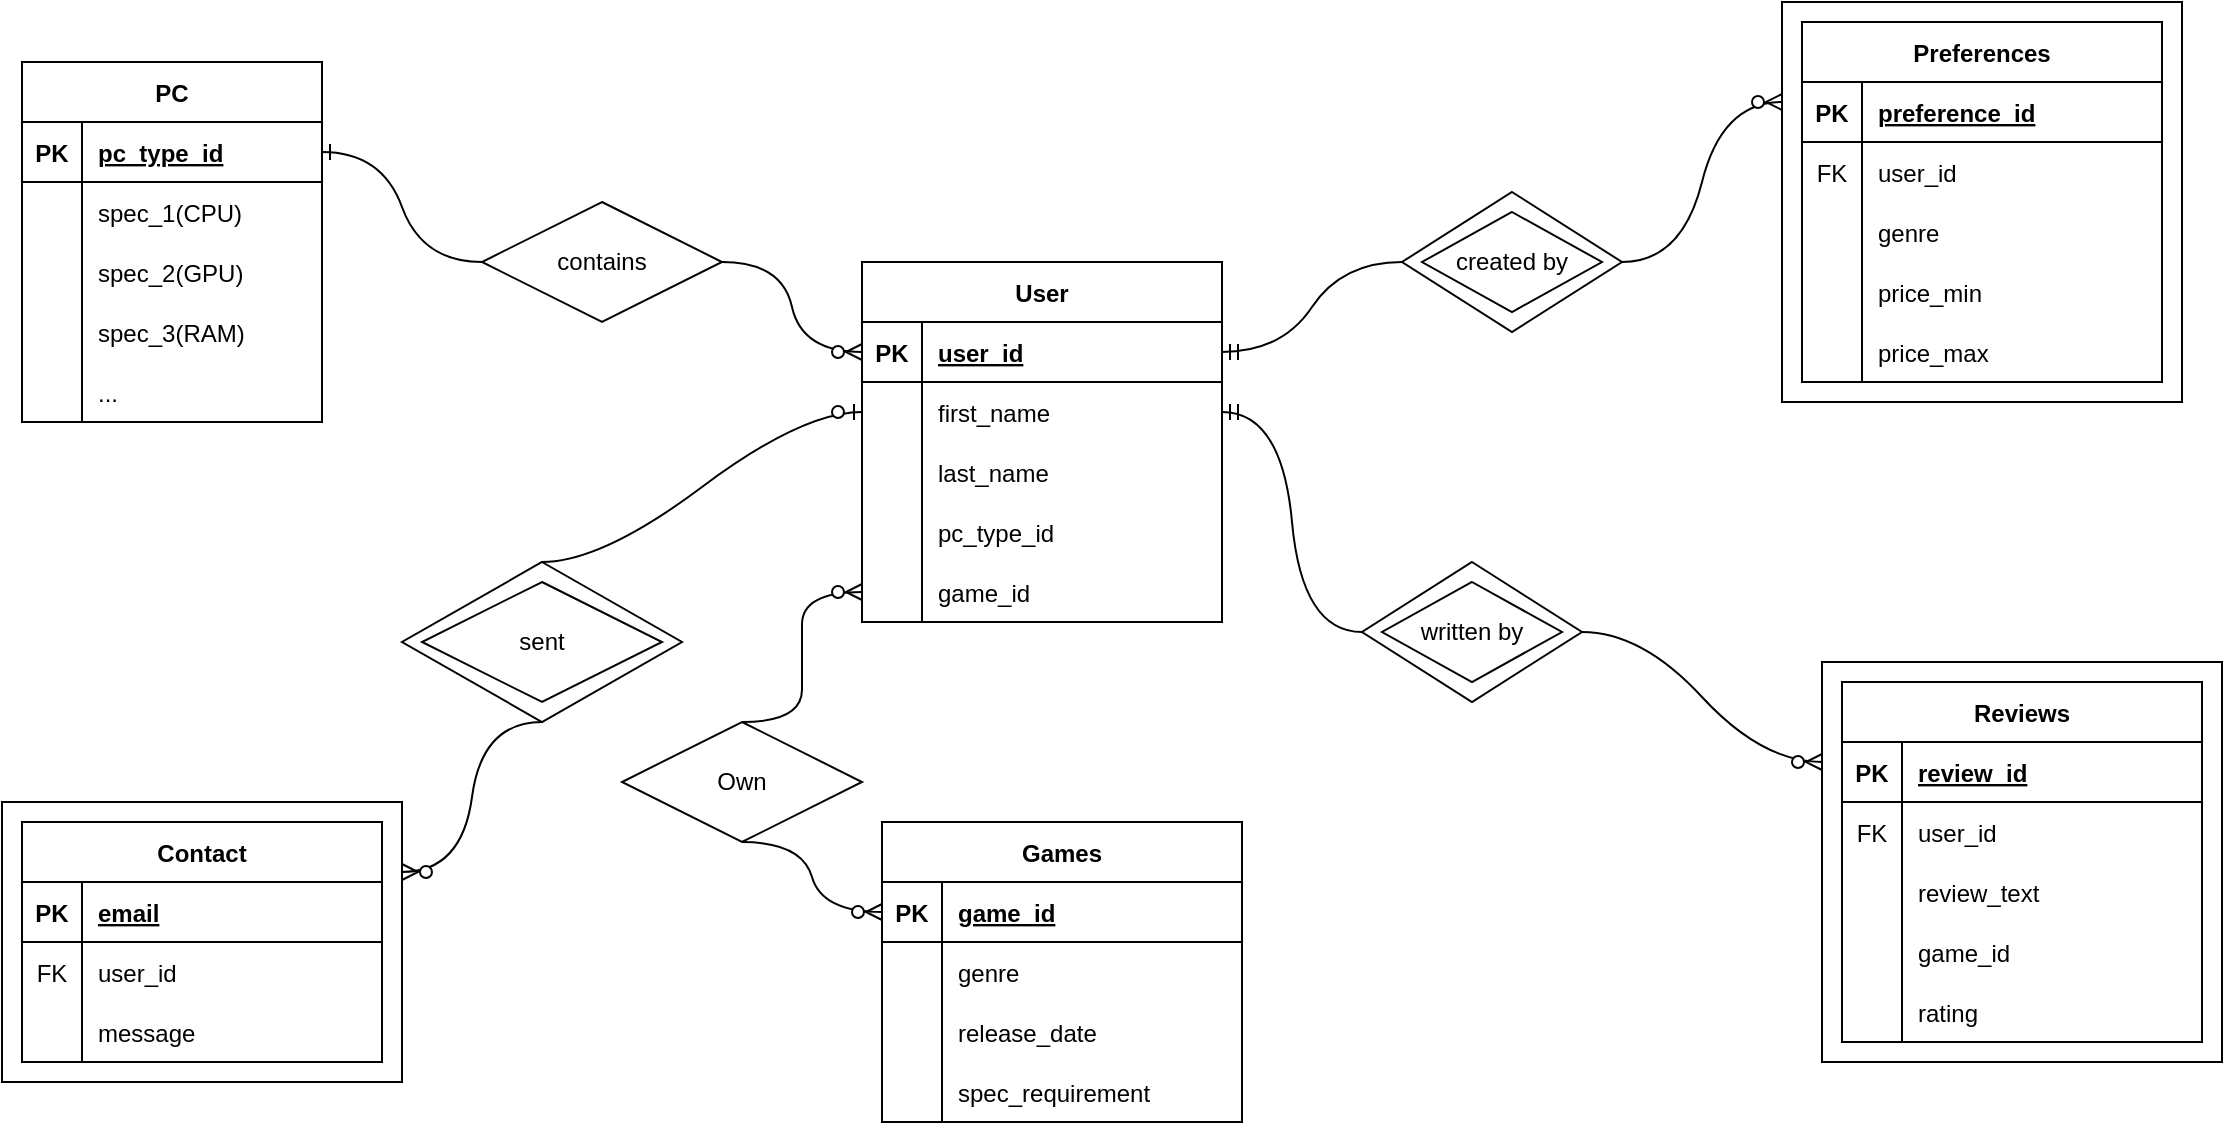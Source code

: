 <mxfile version="20.8.21" type="github">
  <diagram name="Page-1" id="g9_BC2PfqazqCAa2V8zf">
    <mxGraphModel dx="2524" dy="1943" grid="1" gridSize="10" guides="1" tooltips="1" connect="1" arrows="1" fold="1" page="1" pageScale="1" pageWidth="850" pageHeight="1100" math="0" shadow="0">
      <root>
        <mxCell id="0" />
        <mxCell id="1" parent="0" />
        <mxCell id="HQ_TJXmOy6V1CvwJhlic-10" value="" style="rounded=0;whiteSpace=wrap;html=1;fillColor=none;" vertex="1" parent="1">
          <mxGeometry x="-220" y="230" width="200" height="140" as="geometry" />
        </mxCell>
        <mxCell id="RIhuQusYxNmIp5yc1HoH-101" value="" style="rounded=0;whiteSpace=wrap;html=1;fillColor=none;" parent="1" vertex="1">
          <mxGeometry x="690" y="160" width="200" height="200" as="geometry" />
        </mxCell>
        <mxCell id="RIhuQusYxNmIp5yc1HoH-92" value="" style="rounded=0;whiteSpace=wrap;html=1;fillColor=none;" parent="1" vertex="1">
          <mxGeometry x="670" y="-170" width="200" height="200" as="geometry" />
        </mxCell>
        <mxCell id="RIhuQusYxNmIp5yc1HoH-1" value="PC" style="shape=table;startSize=30;container=1;collapsible=1;childLayout=tableLayout;fixedRows=1;rowLines=0;fontStyle=1;align=center;resizeLast=1;" parent="1" vertex="1">
          <mxGeometry x="-210" y="-140" width="150" height="180" as="geometry" />
        </mxCell>
        <mxCell id="RIhuQusYxNmIp5yc1HoH-2" value="" style="shape=tableRow;horizontal=0;startSize=0;swimlaneHead=0;swimlaneBody=0;fillColor=none;collapsible=0;dropTarget=0;points=[[0,0.5],[1,0.5]];portConstraint=eastwest;top=0;left=0;right=0;bottom=1;" parent="RIhuQusYxNmIp5yc1HoH-1" vertex="1">
          <mxGeometry y="30" width="150" height="30" as="geometry" />
        </mxCell>
        <mxCell id="RIhuQusYxNmIp5yc1HoH-3" value="PK" style="shape=partialRectangle;connectable=0;fillColor=none;top=0;left=0;bottom=0;right=0;fontStyle=1;overflow=hidden;" parent="RIhuQusYxNmIp5yc1HoH-2" vertex="1">
          <mxGeometry width="30" height="30" as="geometry">
            <mxRectangle width="30" height="30" as="alternateBounds" />
          </mxGeometry>
        </mxCell>
        <mxCell id="RIhuQusYxNmIp5yc1HoH-4" value="pc_type_id" style="shape=partialRectangle;connectable=0;fillColor=none;top=0;left=0;bottom=0;right=0;align=left;spacingLeft=6;fontStyle=5;overflow=hidden;" parent="RIhuQusYxNmIp5yc1HoH-2" vertex="1">
          <mxGeometry x="30" width="120" height="30" as="geometry">
            <mxRectangle width="120" height="30" as="alternateBounds" />
          </mxGeometry>
        </mxCell>
        <mxCell id="RIhuQusYxNmIp5yc1HoH-5" value="" style="shape=tableRow;horizontal=0;startSize=0;swimlaneHead=0;swimlaneBody=0;fillColor=none;collapsible=0;dropTarget=0;points=[[0,0.5],[1,0.5]];portConstraint=eastwest;top=0;left=0;right=0;bottom=0;" parent="RIhuQusYxNmIp5yc1HoH-1" vertex="1">
          <mxGeometry y="60" width="150" height="30" as="geometry" />
        </mxCell>
        <mxCell id="RIhuQusYxNmIp5yc1HoH-6" value="" style="shape=partialRectangle;connectable=0;fillColor=none;top=0;left=0;bottom=0;right=0;editable=1;overflow=hidden;" parent="RIhuQusYxNmIp5yc1HoH-5" vertex="1">
          <mxGeometry width="30" height="30" as="geometry">
            <mxRectangle width="30" height="30" as="alternateBounds" />
          </mxGeometry>
        </mxCell>
        <mxCell id="RIhuQusYxNmIp5yc1HoH-7" value="spec_1(CPU)" style="shape=partialRectangle;connectable=0;fillColor=none;top=0;left=0;bottom=0;right=0;align=left;spacingLeft=6;overflow=hidden;" parent="RIhuQusYxNmIp5yc1HoH-5" vertex="1">
          <mxGeometry x="30" width="120" height="30" as="geometry">
            <mxRectangle width="120" height="30" as="alternateBounds" />
          </mxGeometry>
        </mxCell>
        <mxCell id="RIhuQusYxNmIp5yc1HoH-14" value="" style="shape=tableRow;horizontal=0;startSize=0;swimlaneHead=0;swimlaneBody=0;fillColor=none;collapsible=0;dropTarget=0;points=[[0,0.5],[1,0.5]];portConstraint=eastwest;top=0;left=0;right=0;bottom=0;" parent="RIhuQusYxNmIp5yc1HoH-1" vertex="1">
          <mxGeometry y="90" width="150" height="30" as="geometry" />
        </mxCell>
        <mxCell id="RIhuQusYxNmIp5yc1HoH-15" value="" style="shape=partialRectangle;connectable=0;fillColor=none;top=0;left=0;bottom=0;right=0;editable=1;overflow=hidden;" parent="RIhuQusYxNmIp5yc1HoH-14" vertex="1">
          <mxGeometry width="30" height="30" as="geometry">
            <mxRectangle width="30" height="30" as="alternateBounds" />
          </mxGeometry>
        </mxCell>
        <mxCell id="RIhuQusYxNmIp5yc1HoH-16" value="spec_2(GPU)" style="shape=partialRectangle;connectable=0;fillColor=none;top=0;left=0;bottom=0;right=0;align=left;spacingLeft=6;overflow=hidden;" parent="RIhuQusYxNmIp5yc1HoH-14" vertex="1">
          <mxGeometry x="30" width="120" height="30" as="geometry">
            <mxRectangle width="120" height="30" as="alternateBounds" />
          </mxGeometry>
        </mxCell>
        <mxCell id="RIhuQusYxNmIp5yc1HoH-8" value="" style="shape=tableRow;horizontal=0;startSize=0;swimlaneHead=0;swimlaneBody=0;fillColor=none;collapsible=0;dropTarget=0;points=[[0,0.5],[1,0.5]];portConstraint=eastwest;top=0;left=0;right=0;bottom=0;" parent="RIhuQusYxNmIp5yc1HoH-1" vertex="1">
          <mxGeometry y="120" width="150" height="30" as="geometry" />
        </mxCell>
        <mxCell id="RIhuQusYxNmIp5yc1HoH-9" value="" style="shape=partialRectangle;connectable=0;fillColor=none;top=0;left=0;bottom=0;right=0;editable=1;overflow=hidden;" parent="RIhuQusYxNmIp5yc1HoH-8" vertex="1">
          <mxGeometry width="30" height="30" as="geometry">
            <mxRectangle width="30" height="30" as="alternateBounds" />
          </mxGeometry>
        </mxCell>
        <mxCell id="RIhuQusYxNmIp5yc1HoH-10" value="spec_3(RAM)" style="shape=partialRectangle;connectable=0;fillColor=none;top=0;left=0;bottom=0;right=0;align=left;spacingLeft=6;overflow=hidden;" parent="RIhuQusYxNmIp5yc1HoH-8" vertex="1">
          <mxGeometry x="30" width="120" height="30" as="geometry">
            <mxRectangle width="120" height="30" as="alternateBounds" />
          </mxGeometry>
        </mxCell>
        <mxCell id="RIhuQusYxNmIp5yc1HoH-11" value="" style="shape=tableRow;horizontal=0;startSize=0;swimlaneHead=0;swimlaneBody=0;fillColor=none;collapsible=0;dropTarget=0;points=[[0,0.5],[1,0.5]];portConstraint=eastwest;top=0;left=0;right=0;bottom=0;" parent="RIhuQusYxNmIp5yc1HoH-1" vertex="1">
          <mxGeometry y="150" width="150" height="30" as="geometry" />
        </mxCell>
        <mxCell id="RIhuQusYxNmIp5yc1HoH-12" value="" style="shape=partialRectangle;connectable=0;fillColor=none;top=0;left=0;bottom=0;right=0;editable=1;overflow=hidden;" parent="RIhuQusYxNmIp5yc1HoH-11" vertex="1">
          <mxGeometry width="30" height="30" as="geometry">
            <mxRectangle width="30" height="30" as="alternateBounds" />
          </mxGeometry>
        </mxCell>
        <mxCell id="RIhuQusYxNmIp5yc1HoH-13" value="..." style="shape=partialRectangle;connectable=0;fillColor=none;top=0;left=0;bottom=0;right=0;align=left;spacingLeft=6;overflow=hidden;" parent="RIhuQusYxNmIp5yc1HoH-11" vertex="1">
          <mxGeometry x="30" width="120" height="30" as="geometry">
            <mxRectangle width="120" height="30" as="alternateBounds" />
          </mxGeometry>
        </mxCell>
        <mxCell id="RIhuQusYxNmIp5yc1HoH-17" value="User" style="shape=table;startSize=30;container=1;collapsible=1;childLayout=tableLayout;fixedRows=1;rowLines=0;fontStyle=1;align=center;resizeLast=1;" parent="1" vertex="1">
          <mxGeometry x="210" y="-40" width="180" height="180" as="geometry" />
        </mxCell>
        <mxCell id="RIhuQusYxNmIp5yc1HoH-18" value="" style="shape=tableRow;horizontal=0;startSize=0;swimlaneHead=0;swimlaneBody=0;fillColor=none;collapsible=0;dropTarget=0;points=[[0,0.5],[1,0.5]];portConstraint=eastwest;top=0;left=0;right=0;bottom=1;" parent="RIhuQusYxNmIp5yc1HoH-17" vertex="1">
          <mxGeometry y="30" width="180" height="30" as="geometry" />
        </mxCell>
        <mxCell id="RIhuQusYxNmIp5yc1HoH-19" value="PK" style="shape=partialRectangle;connectable=0;fillColor=none;top=0;left=0;bottom=0;right=0;fontStyle=1;overflow=hidden;" parent="RIhuQusYxNmIp5yc1HoH-18" vertex="1">
          <mxGeometry width="30" height="30" as="geometry">
            <mxRectangle width="30" height="30" as="alternateBounds" />
          </mxGeometry>
        </mxCell>
        <mxCell id="RIhuQusYxNmIp5yc1HoH-20" value="user_id" style="shape=partialRectangle;connectable=0;fillColor=none;top=0;left=0;bottom=0;right=0;align=left;spacingLeft=6;fontStyle=5;overflow=hidden;" parent="RIhuQusYxNmIp5yc1HoH-18" vertex="1">
          <mxGeometry x="30" width="150" height="30" as="geometry">
            <mxRectangle width="150" height="30" as="alternateBounds" />
          </mxGeometry>
        </mxCell>
        <mxCell id="RIhuQusYxNmIp5yc1HoH-21" value="" style="shape=tableRow;horizontal=0;startSize=0;swimlaneHead=0;swimlaneBody=0;fillColor=none;collapsible=0;dropTarget=0;points=[[0,0.5],[1,0.5]];portConstraint=eastwest;top=0;left=0;right=0;bottom=0;" parent="RIhuQusYxNmIp5yc1HoH-17" vertex="1">
          <mxGeometry y="60" width="180" height="30" as="geometry" />
        </mxCell>
        <mxCell id="RIhuQusYxNmIp5yc1HoH-22" value="" style="shape=partialRectangle;connectable=0;fillColor=none;top=0;left=0;bottom=0;right=0;editable=1;overflow=hidden;" parent="RIhuQusYxNmIp5yc1HoH-21" vertex="1">
          <mxGeometry width="30" height="30" as="geometry">
            <mxRectangle width="30" height="30" as="alternateBounds" />
          </mxGeometry>
        </mxCell>
        <mxCell id="RIhuQusYxNmIp5yc1HoH-23" value="first_name" style="shape=partialRectangle;connectable=0;fillColor=none;top=0;left=0;bottom=0;right=0;align=left;spacingLeft=6;overflow=hidden;" parent="RIhuQusYxNmIp5yc1HoH-21" vertex="1">
          <mxGeometry x="30" width="150" height="30" as="geometry">
            <mxRectangle width="150" height="30" as="alternateBounds" />
          </mxGeometry>
        </mxCell>
        <mxCell id="RIhuQusYxNmIp5yc1HoH-24" value="" style="shape=tableRow;horizontal=0;startSize=0;swimlaneHead=0;swimlaneBody=0;fillColor=none;collapsible=0;dropTarget=0;points=[[0,0.5],[1,0.5]];portConstraint=eastwest;top=0;left=0;right=0;bottom=0;" parent="RIhuQusYxNmIp5yc1HoH-17" vertex="1">
          <mxGeometry y="90" width="180" height="30" as="geometry" />
        </mxCell>
        <mxCell id="RIhuQusYxNmIp5yc1HoH-25" value="" style="shape=partialRectangle;connectable=0;fillColor=none;top=0;left=0;bottom=0;right=0;editable=1;overflow=hidden;" parent="RIhuQusYxNmIp5yc1HoH-24" vertex="1">
          <mxGeometry width="30" height="30" as="geometry">
            <mxRectangle width="30" height="30" as="alternateBounds" />
          </mxGeometry>
        </mxCell>
        <mxCell id="RIhuQusYxNmIp5yc1HoH-26" value="last_name" style="shape=partialRectangle;connectable=0;fillColor=none;top=0;left=0;bottom=0;right=0;align=left;spacingLeft=6;overflow=hidden;" parent="RIhuQusYxNmIp5yc1HoH-24" vertex="1">
          <mxGeometry x="30" width="150" height="30" as="geometry">
            <mxRectangle width="150" height="30" as="alternateBounds" />
          </mxGeometry>
        </mxCell>
        <mxCell id="RIhuQusYxNmIp5yc1HoH-27" value="" style="shape=tableRow;horizontal=0;startSize=0;swimlaneHead=0;swimlaneBody=0;fillColor=none;collapsible=0;dropTarget=0;points=[[0,0.5],[1,0.5]];portConstraint=eastwest;top=0;left=0;right=0;bottom=0;" parent="RIhuQusYxNmIp5yc1HoH-17" vertex="1">
          <mxGeometry y="120" width="180" height="30" as="geometry" />
        </mxCell>
        <mxCell id="RIhuQusYxNmIp5yc1HoH-28" value="" style="shape=partialRectangle;connectable=0;fillColor=none;top=0;left=0;bottom=0;right=0;editable=1;overflow=hidden;" parent="RIhuQusYxNmIp5yc1HoH-27" vertex="1">
          <mxGeometry width="30" height="30" as="geometry">
            <mxRectangle width="30" height="30" as="alternateBounds" />
          </mxGeometry>
        </mxCell>
        <mxCell id="RIhuQusYxNmIp5yc1HoH-29" value="pc_type_id" style="shape=partialRectangle;connectable=0;fillColor=none;top=0;left=0;bottom=0;right=0;align=left;spacingLeft=6;overflow=hidden;" parent="RIhuQusYxNmIp5yc1HoH-27" vertex="1">
          <mxGeometry x="30" width="150" height="30" as="geometry">
            <mxRectangle width="150" height="30" as="alternateBounds" />
          </mxGeometry>
        </mxCell>
        <mxCell id="RIhuQusYxNmIp5yc1HoH-33" value="" style="shape=tableRow;horizontal=0;startSize=0;swimlaneHead=0;swimlaneBody=0;fillColor=none;collapsible=0;dropTarget=0;points=[[0,0.5],[1,0.5]];portConstraint=eastwest;top=0;left=0;right=0;bottom=0;" parent="RIhuQusYxNmIp5yc1HoH-17" vertex="1">
          <mxGeometry y="150" width="180" height="30" as="geometry" />
        </mxCell>
        <mxCell id="RIhuQusYxNmIp5yc1HoH-34" value="" style="shape=partialRectangle;connectable=0;fillColor=none;top=0;left=0;bottom=0;right=0;editable=1;overflow=hidden;" parent="RIhuQusYxNmIp5yc1HoH-33" vertex="1">
          <mxGeometry width="30" height="30" as="geometry">
            <mxRectangle width="30" height="30" as="alternateBounds" />
          </mxGeometry>
        </mxCell>
        <mxCell id="RIhuQusYxNmIp5yc1HoH-35" value="game_id" style="shape=partialRectangle;connectable=0;fillColor=none;top=0;left=0;bottom=0;right=0;align=left;spacingLeft=6;overflow=hidden;" parent="RIhuQusYxNmIp5yc1HoH-33" vertex="1">
          <mxGeometry x="30" width="150" height="30" as="geometry">
            <mxRectangle width="150" height="30" as="alternateBounds" />
          </mxGeometry>
        </mxCell>
        <mxCell id="RIhuQusYxNmIp5yc1HoH-36" value="Games" style="shape=table;startSize=30;container=1;collapsible=1;childLayout=tableLayout;fixedRows=1;rowLines=0;fontStyle=1;align=center;resizeLast=1;" parent="1" vertex="1">
          <mxGeometry x="220" y="240" width="180" height="150" as="geometry" />
        </mxCell>
        <mxCell id="RIhuQusYxNmIp5yc1HoH-37" value="" style="shape=tableRow;horizontal=0;startSize=0;swimlaneHead=0;swimlaneBody=0;fillColor=none;collapsible=0;dropTarget=0;points=[[0,0.5],[1,0.5]];portConstraint=eastwest;top=0;left=0;right=0;bottom=1;" parent="RIhuQusYxNmIp5yc1HoH-36" vertex="1">
          <mxGeometry y="30" width="180" height="30" as="geometry" />
        </mxCell>
        <mxCell id="RIhuQusYxNmIp5yc1HoH-38" value="PK" style="shape=partialRectangle;connectable=0;fillColor=none;top=0;left=0;bottom=0;right=0;fontStyle=1;overflow=hidden;" parent="RIhuQusYxNmIp5yc1HoH-37" vertex="1">
          <mxGeometry width="30" height="30" as="geometry">
            <mxRectangle width="30" height="30" as="alternateBounds" />
          </mxGeometry>
        </mxCell>
        <mxCell id="RIhuQusYxNmIp5yc1HoH-39" value="game_id" style="shape=partialRectangle;connectable=0;fillColor=none;top=0;left=0;bottom=0;right=0;align=left;spacingLeft=6;fontStyle=5;overflow=hidden;" parent="RIhuQusYxNmIp5yc1HoH-37" vertex="1">
          <mxGeometry x="30" width="150" height="30" as="geometry">
            <mxRectangle width="150" height="30" as="alternateBounds" />
          </mxGeometry>
        </mxCell>
        <mxCell id="RIhuQusYxNmIp5yc1HoH-40" value="" style="shape=tableRow;horizontal=0;startSize=0;swimlaneHead=0;swimlaneBody=0;fillColor=none;collapsible=0;dropTarget=0;points=[[0,0.5],[1,0.5]];portConstraint=eastwest;top=0;left=0;right=0;bottom=0;" parent="RIhuQusYxNmIp5yc1HoH-36" vertex="1">
          <mxGeometry y="60" width="180" height="30" as="geometry" />
        </mxCell>
        <mxCell id="RIhuQusYxNmIp5yc1HoH-41" value="" style="shape=partialRectangle;connectable=0;fillColor=none;top=0;left=0;bottom=0;right=0;editable=1;overflow=hidden;" parent="RIhuQusYxNmIp5yc1HoH-40" vertex="1">
          <mxGeometry width="30" height="30" as="geometry">
            <mxRectangle width="30" height="30" as="alternateBounds" />
          </mxGeometry>
        </mxCell>
        <mxCell id="RIhuQusYxNmIp5yc1HoH-42" value="genre" style="shape=partialRectangle;connectable=0;fillColor=none;top=0;left=0;bottom=0;right=0;align=left;spacingLeft=6;overflow=hidden;" parent="RIhuQusYxNmIp5yc1HoH-40" vertex="1">
          <mxGeometry x="30" width="150" height="30" as="geometry">
            <mxRectangle width="150" height="30" as="alternateBounds" />
          </mxGeometry>
        </mxCell>
        <mxCell id="RIhuQusYxNmIp5yc1HoH-43" value="" style="shape=tableRow;horizontal=0;startSize=0;swimlaneHead=0;swimlaneBody=0;fillColor=none;collapsible=0;dropTarget=0;points=[[0,0.5],[1,0.5]];portConstraint=eastwest;top=0;left=0;right=0;bottom=0;" parent="RIhuQusYxNmIp5yc1HoH-36" vertex="1">
          <mxGeometry y="90" width="180" height="30" as="geometry" />
        </mxCell>
        <mxCell id="RIhuQusYxNmIp5yc1HoH-44" value="" style="shape=partialRectangle;connectable=0;fillColor=none;top=0;left=0;bottom=0;right=0;editable=1;overflow=hidden;" parent="RIhuQusYxNmIp5yc1HoH-43" vertex="1">
          <mxGeometry width="30" height="30" as="geometry">
            <mxRectangle width="30" height="30" as="alternateBounds" />
          </mxGeometry>
        </mxCell>
        <mxCell id="RIhuQusYxNmIp5yc1HoH-45" value="release_date" style="shape=partialRectangle;connectable=0;fillColor=none;top=0;left=0;bottom=0;right=0;align=left;spacingLeft=6;overflow=hidden;" parent="RIhuQusYxNmIp5yc1HoH-43" vertex="1">
          <mxGeometry x="30" width="150" height="30" as="geometry">
            <mxRectangle width="150" height="30" as="alternateBounds" />
          </mxGeometry>
        </mxCell>
        <mxCell id="RIhuQusYxNmIp5yc1HoH-46" value="" style="shape=tableRow;horizontal=0;startSize=0;swimlaneHead=0;swimlaneBody=0;fillColor=none;collapsible=0;dropTarget=0;points=[[0,0.5],[1,0.5]];portConstraint=eastwest;top=0;left=0;right=0;bottom=0;" parent="RIhuQusYxNmIp5yc1HoH-36" vertex="1">
          <mxGeometry y="120" width="180" height="30" as="geometry" />
        </mxCell>
        <mxCell id="RIhuQusYxNmIp5yc1HoH-47" value="" style="shape=partialRectangle;connectable=0;fillColor=none;top=0;left=0;bottom=0;right=0;editable=1;overflow=hidden;" parent="RIhuQusYxNmIp5yc1HoH-46" vertex="1">
          <mxGeometry width="30" height="30" as="geometry">
            <mxRectangle width="30" height="30" as="alternateBounds" />
          </mxGeometry>
        </mxCell>
        <mxCell id="RIhuQusYxNmIp5yc1HoH-48" value="spec_requirement" style="shape=partialRectangle;connectable=0;fillColor=none;top=0;left=0;bottom=0;right=0;align=left;spacingLeft=6;overflow=hidden;" parent="RIhuQusYxNmIp5yc1HoH-46" vertex="1">
          <mxGeometry x="30" width="150" height="30" as="geometry">
            <mxRectangle width="150" height="30" as="alternateBounds" />
          </mxGeometry>
        </mxCell>
        <mxCell id="RIhuQusYxNmIp5yc1HoH-49" value="Contact" style="shape=table;startSize=30;container=1;collapsible=1;childLayout=tableLayout;fixedRows=1;rowLines=0;fontStyle=1;align=center;resizeLast=1;" parent="1" vertex="1">
          <mxGeometry x="-210" y="240" width="180" height="120" as="geometry" />
        </mxCell>
        <mxCell id="RIhuQusYxNmIp5yc1HoH-50" value="" style="shape=tableRow;horizontal=0;startSize=0;swimlaneHead=0;swimlaneBody=0;fillColor=none;collapsible=0;dropTarget=0;points=[[0,0.5],[1,0.5]];portConstraint=eastwest;top=0;left=0;right=0;bottom=1;" parent="RIhuQusYxNmIp5yc1HoH-49" vertex="1">
          <mxGeometry y="30" width="180" height="30" as="geometry" />
        </mxCell>
        <mxCell id="RIhuQusYxNmIp5yc1HoH-51" value="PK" style="shape=partialRectangle;connectable=0;fillColor=none;top=0;left=0;bottom=0;right=0;fontStyle=1;overflow=hidden;" parent="RIhuQusYxNmIp5yc1HoH-50" vertex="1">
          <mxGeometry width="30" height="30" as="geometry">
            <mxRectangle width="30" height="30" as="alternateBounds" />
          </mxGeometry>
        </mxCell>
        <mxCell id="RIhuQusYxNmIp5yc1HoH-52" value="email" style="shape=partialRectangle;connectable=0;fillColor=none;top=0;left=0;bottom=0;right=0;align=left;spacingLeft=6;fontStyle=5;overflow=hidden;" parent="RIhuQusYxNmIp5yc1HoH-50" vertex="1">
          <mxGeometry x="30" width="150" height="30" as="geometry">
            <mxRectangle width="150" height="30" as="alternateBounds" />
          </mxGeometry>
        </mxCell>
        <mxCell id="RIhuQusYxNmIp5yc1HoH-53" value="" style="shape=tableRow;horizontal=0;startSize=0;swimlaneHead=0;swimlaneBody=0;fillColor=none;collapsible=0;dropTarget=0;points=[[0,0.5],[1,0.5]];portConstraint=eastwest;top=0;left=0;right=0;bottom=0;" parent="RIhuQusYxNmIp5yc1HoH-49" vertex="1">
          <mxGeometry y="60" width="180" height="30" as="geometry" />
        </mxCell>
        <mxCell id="RIhuQusYxNmIp5yc1HoH-54" value="FK" style="shape=partialRectangle;connectable=0;fillColor=none;top=0;left=0;bottom=0;right=0;editable=1;overflow=hidden;" parent="RIhuQusYxNmIp5yc1HoH-53" vertex="1">
          <mxGeometry width="30" height="30" as="geometry">
            <mxRectangle width="30" height="30" as="alternateBounds" />
          </mxGeometry>
        </mxCell>
        <mxCell id="RIhuQusYxNmIp5yc1HoH-55" value="user_id" style="shape=partialRectangle;connectable=0;fillColor=none;top=0;left=0;bottom=0;right=0;align=left;spacingLeft=6;overflow=hidden;" parent="RIhuQusYxNmIp5yc1HoH-53" vertex="1">
          <mxGeometry x="30" width="150" height="30" as="geometry">
            <mxRectangle width="150" height="30" as="alternateBounds" />
          </mxGeometry>
        </mxCell>
        <mxCell id="HQ_TJXmOy6V1CvwJhlic-7" value="" style="shape=tableRow;horizontal=0;startSize=0;swimlaneHead=0;swimlaneBody=0;fillColor=none;collapsible=0;dropTarget=0;points=[[0,0.5],[1,0.5]];portConstraint=eastwest;top=0;left=0;right=0;bottom=0;" vertex="1" parent="RIhuQusYxNmIp5yc1HoH-49">
          <mxGeometry y="90" width="180" height="30" as="geometry" />
        </mxCell>
        <mxCell id="HQ_TJXmOy6V1CvwJhlic-8" value="" style="shape=partialRectangle;connectable=0;fillColor=none;top=0;left=0;bottom=0;right=0;editable=1;overflow=hidden;" vertex="1" parent="HQ_TJXmOy6V1CvwJhlic-7">
          <mxGeometry width="30" height="30" as="geometry">
            <mxRectangle width="30" height="30" as="alternateBounds" />
          </mxGeometry>
        </mxCell>
        <mxCell id="HQ_TJXmOy6V1CvwJhlic-9" value="message" style="shape=partialRectangle;connectable=0;fillColor=none;top=0;left=0;bottom=0;right=0;align=left;spacingLeft=6;overflow=hidden;" vertex="1" parent="HQ_TJXmOy6V1CvwJhlic-7">
          <mxGeometry x="30" width="150" height="30" as="geometry">
            <mxRectangle width="150" height="30" as="alternateBounds" />
          </mxGeometry>
        </mxCell>
        <mxCell id="RIhuQusYxNmIp5yc1HoH-62" value="Preferences" style="shape=table;startSize=30;container=1;collapsible=1;childLayout=tableLayout;fixedRows=1;rowLines=0;fontStyle=1;align=center;resizeLast=1;" parent="1" vertex="1">
          <mxGeometry x="680" y="-160" width="180" height="180" as="geometry" />
        </mxCell>
        <mxCell id="RIhuQusYxNmIp5yc1HoH-63" value="" style="shape=tableRow;horizontal=0;startSize=0;swimlaneHead=0;swimlaneBody=0;fillColor=none;collapsible=0;dropTarget=0;points=[[0,0.5],[1,0.5]];portConstraint=eastwest;top=0;left=0;right=0;bottom=1;" parent="RIhuQusYxNmIp5yc1HoH-62" vertex="1">
          <mxGeometry y="30" width="180" height="30" as="geometry" />
        </mxCell>
        <mxCell id="RIhuQusYxNmIp5yc1HoH-64" value="PK" style="shape=partialRectangle;connectable=0;fillColor=none;top=0;left=0;bottom=0;right=0;fontStyle=1;overflow=hidden;" parent="RIhuQusYxNmIp5yc1HoH-63" vertex="1">
          <mxGeometry width="30" height="30" as="geometry">
            <mxRectangle width="30" height="30" as="alternateBounds" />
          </mxGeometry>
        </mxCell>
        <mxCell id="RIhuQusYxNmIp5yc1HoH-65" value="preference_id" style="shape=partialRectangle;connectable=0;fillColor=none;top=0;left=0;bottom=0;right=0;align=left;spacingLeft=6;fontStyle=5;overflow=hidden;" parent="RIhuQusYxNmIp5yc1HoH-63" vertex="1">
          <mxGeometry x="30" width="150" height="30" as="geometry">
            <mxRectangle width="150" height="30" as="alternateBounds" />
          </mxGeometry>
        </mxCell>
        <mxCell id="RIhuQusYxNmIp5yc1HoH-66" value="" style="shape=tableRow;horizontal=0;startSize=0;swimlaneHead=0;swimlaneBody=0;fillColor=none;collapsible=0;dropTarget=0;points=[[0,0.5],[1,0.5]];portConstraint=eastwest;top=0;left=0;right=0;bottom=0;" parent="RIhuQusYxNmIp5yc1HoH-62" vertex="1">
          <mxGeometry y="60" width="180" height="30" as="geometry" />
        </mxCell>
        <mxCell id="RIhuQusYxNmIp5yc1HoH-67" value="FK" style="shape=partialRectangle;connectable=0;fillColor=none;top=0;left=0;bottom=0;right=0;editable=1;overflow=hidden;" parent="RIhuQusYxNmIp5yc1HoH-66" vertex="1">
          <mxGeometry width="30" height="30" as="geometry">
            <mxRectangle width="30" height="30" as="alternateBounds" />
          </mxGeometry>
        </mxCell>
        <mxCell id="RIhuQusYxNmIp5yc1HoH-68" value="user_id" style="shape=partialRectangle;connectable=0;fillColor=none;top=0;left=0;bottom=0;right=0;align=left;spacingLeft=6;overflow=hidden;" parent="RIhuQusYxNmIp5yc1HoH-66" vertex="1">
          <mxGeometry x="30" width="150" height="30" as="geometry">
            <mxRectangle width="150" height="30" as="alternateBounds" />
          </mxGeometry>
        </mxCell>
        <mxCell id="HQ_TJXmOy6V1CvwJhlic-1" value="" style="shape=tableRow;horizontal=0;startSize=0;swimlaneHead=0;swimlaneBody=0;fillColor=none;collapsible=0;dropTarget=0;points=[[0,0.5],[1,0.5]];portConstraint=eastwest;top=0;left=0;right=0;bottom=0;" vertex="1" parent="RIhuQusYxNmIp5yc1HoH-62">
          <mxGeometry y="90" width="180" height="30" as="geometry" />
        </mxCell>
        <mxCell id="HQ_TJXmOy6V1CvwJhlic-2" value="" style="shape=partialRectangle;connectable=0;fillColor=none;top=0;left=0;bottom=0;right=0;editable=1;overflow=hidden;" vertex="1" parent="HQ_TJXmOy6V1CvwJhlic-1">
          <mxGeometry width="30" height="30" as="geometry">
            <mxRectangle width="30" height="30" as="alternateBounds" />
          </mxGeometry>
        </mxCell>
        <mxCell id="HQ_TJXmOy6V1CvwJhlic-3" value="genre" style="shape=partialRectangle;connectable=0;fillColor=none;top=0;left=0;bottom=0;right=0;align=left;spacingLeft=6;overflow=hidden;" vertex="1" parent="HQ_TJXmOy6V1CvwJhlic-1">
          <mxGeometry x="30" width="150" height="30" as="geometry">
            <mxRectangle width="150" height="30" as="alternateBounds" />
          </mxGeometry>
        </mxCell>
        <mxCell id="RIhuQusYxNmIp5yc1HoH-69" value="" style="shape=tableRow;horizontal=0;startSize=0;swimlaneHead=0;swimlaneBody=0;fillColor=none;collapsible=0;dropTarget=0;points=[[0,0.5],[1,0.5]];portConstraint=eastwest;top=0;left=0;right=0;bottom=0;" parent="RIhuQusYxNmIp5yc1HoH-62" vertex="1">
          <mxGeometry y="120" width="180" height="30" as="geometry" />
        </mxCell>
        <mxCell id="RIhuQusYxNmIp5yc1HoH-70" value="" style="shape=partialRectangle;connectable=0;fillColor=none;top=0;left=0;bottom=0;right=0;editable=1;overflow=hidden;" parent="RIhuQusYxNmIp5yc1HoH-69" vertex="1">
          <mxGeometry width="30" height="30" as="geometry">
            <mxRectangle width="30" height="30" as="alternateBounds" />
          </mxGeometry>
        </mxCell>
        <mxCell id="RIhuQusYxNmIp5yc1HoH-71" value="price_min" style="shape=partialRectangle;connectable=0;fillColor=none;top=0;left=0;bottom=0;right=0;align=left;spacingLeft=6;overflow=hidden;" parent="RIhuQusYxNmIp5yc1HoH-69" vertex="1">
          <mxGeometry x="30" width="150" height="30" as="geometry">
            <mxRectangle width="150" height="30" as="alternateBounds" />
          </mxGeometry>
        </mxCell>
        <mxCell id="RIhuQusYxNmIp5yc1HoH-72" value="" style="shape=tableRow;horizontal=0;startSize=0;swimlaneHead=0;swimlaneBody=0;fillColor=none;collapsible=0;dropTarget=0;points=[[0,0.5],[1,0.5]];portConstraint=eastwest;top=0;left=0;right=0;bottom=0;" parent="RIhuQusYxNmIp5yc1HoH-62" vertex="1">
          <mxGeometry y="150" width="180" height="30" as="geometry" />
        </mxCell>
        <mxCell id="RIhuQusYxNmIp5yc1HoH-73" value="" style="shape=partialRectangle;connectable=0;fillColor=none;top=0;left=0;bottom=0;right=0;editable=1;overflow=hidden;" parent="RIhuQusYxNmIp5yc1HoH-72" vertex="1">
          <mxGeometry width="30" height="30" as="geometry">
            <mxRectangle width="30" height="30" as="alternateBounds" />
          </mxGeometry>
        </mxCell>
        <mxCell id="RIhuQusYxNmIp5yc1HoH-74" value="price_max" style="shape=partialRectangle;connectable=0;fillColor=none;top=0;left=0;bottom=0;right=0;align=left;spacingLeft=6;overflow=hidden;" parent="RIhuQusYxNmIp5yc1HoH-72" vertex="1">
          <mxGeometry x="30" width="150" height="30" as="geometry">
            <mxRectangle width="150" height="30" as="alternateBounds" />
          </mxGeometry>
        </mxCell>
        <mxCell id="RIhuQusYxNmIp5yc1HoH-75" value="Reviews" style="shape=table;startSize=30;container=1;collapsible=1;childLayout=tableLayout;fixedRows=1;rowLines=0;fontStyle=1;align=center;resizeLast=1;" parent="1" vertex="1">
          <mxGeometry x="700" y="170" width="180" height="180" as="geometry" />
        </mxCell>
        <mxCell id="RIhuQusYxNmIp5yc1HoH-76" value="" style="shape=tableRow;horizontal=0;startSize=0;swimlaneHead=0;swimlaneBody=0;fillColor=none;collapsible=0;dropTarget=0;points=[[0,0.5],[1,0.5]];portConstraint=eastwest;top=0;left=0;right=0;bottom=1;" parent="RIhuQusYxNmIp5yc1HoH-75" vertex="1">
          <mxGeometry y="30" width="180" height="30" as="geometry" />
        </mxCell>
        <mxCell id="RIhuQusYxNmIp5yc1HoH-77" value="PK" style="shape=partialRectangle;connectable=0;fillColor=none;top=0;left=0;bottom=0;right=0;fontStyle=1;overflow=hidden;" parent="RIhuQusYxNmIp5yc1HoH-76" vertex="1">
          <mxGeometry width="30" height="30" as="geometry">
            <mxRectangle width="30" height="30" as="alternateBounds" />
          </mxGeometry>
        </mxCell>
        <mxCell id="RIhuQusYxNmIp5yc1HoH-78" value="review_id" style="shape=partialRectangle;connectable=0;fillColor=none;top=0;left=0;bottom=0;right=0;align=left;spacingLeft=6;fontStyle=5;overflow=hidden;" parent="RIhuQusYxNmIp5yc1HoH-76" vertex="1">
          <mxGeometry x="30" width="150" height="30" as="geometry">
            <mxRectangle width="150" height="30" as="alternateBounds" />
          </mxGeometry>
        </mxCell>
        <mxCell id="RIhuQusYxNmIp5yc1HoH-82" value="" style="shape=tableRow;horizontal=0;startSize=0;swimlaneHead=0;swimlaneBody=0;fillColor=none;collapsible=0;dropTarget=0;points=[[0,0.5],[1,0.5]];portConstraint=eastwest;top=0;left=0;right=0;bottom=0;" parent="RIhuQusYxNmIp5yc1HoH-75" vertex="1">
          <mxGeometry y="60" width="180" height="30" as="geometry" />
        </mxCell>
        <mxCell id="RIhuQusYxNmIp5yc1HoH-83" value="FK" style="shape=partialRectangle;connectable=0;fillColor=none;top=0;left=0;bottom=0;right=0;editable=1;overflow=hidden;" parent="RIhuQusYxNmIp5yc1HoH-82" vertex="1">
          <mxGeometry width="30" height="30" as="geometry">
            <mxRectangle width="30" height="30" as="alternateBounds" />
          </mxGeometry>
        </mxCell>
        <mxCell id="RIhuQusYxNmIp5yc1HoH-84" value="user_id" style="shape=partialRectangle;connectable=0;fillColor=none;top=0;left=0;bottom=0;right=0;align=left;spacingLeft=6;overflow=hidden;" parent="RIhuQusYxNmIp5yc1HoH-82" vertex="1">
          <mxGeometry x="30" width="150" height="30" as="geometry">
            <mxRectangle width="150" height="30" as="alternateBounds" />
          </mxGeometry>
        </mxCell>
        <mxCell id="HQ_TJXmOy6V1CvwJhlic-4" value="" style="shape=tableRow;horizontal=0;startSize=0;swimlaneHead=0;swimlaneBody=0;fillColor=none;collapsible=0;dropTarget=0;points=[[0,0.5],[1,0.5]];portConstraint=eastwest;top=0;left=0;right=0;bottom=0;" vertex="1" parent="RIhuQusYxNmIp5yc1HoH-75">
          <mxGeometry y="90" width="180" height="30" as="geometry" />
        </mxCell>
        <mxCell id="HQ_TJXmOy6V1CvwJhlic-5" value="" style="shape=partialRectangle;connectable=0;fillColor=none;top=0;left=0;bottom=0;right=0;editable=1;overflow=hidden;" vertex="1" parent="HQ_TJXmOy6V1CvwJhlic-4">
          <mxGeometry width="30" height="30" as="geometry">
            <mxRectangle width="30" height="30" as="alternateBounds" />
          </mxGeometry>
        </mxCell>
        <mxCell id="HQ_TJXmOy6V1CvwJhlic-6" value="review_text" style="shape=partialRectangle;connectable=0;fillColor=none;top=0;left=0;bottom=0;right=0;align=left;spacingLeft=6;overflow=hidden;" vertex="1" parent="HQ_TJXmOy6V1CvwJhlic-4">
          <mxGeometry x="30" width="150" height="30" as="geometry">
            <mxRectangle width="150" height="30" as="alternateBounds" />
          </mxGeometry>
        </mxCell>
        <mxCell id="RIhuQusYxNmIp5yc1HoH-85" value="" style="shape=tableRow;horizontal=0;startSize=0;swimlaneHead=0;swimlaneBody=0;fillColor=none;collapsible=0;dropTarget=0;points=[[0,0.5],[1,0.5]];portConstraint=eastwest;top=0;left=0;right=0;bottom=0;" parent="RIhuQusYxNmIp5yc1HoH-75" vertex="1">
          <mxGeometry y="120" width="180" height="30" as="geometry" />
        </mxCell>
        <mxCell id="RIhuQusYxNmIp5yc1HoH-86" value="" style="shape=partialRectangle;connectable=0;fillColor=none;top=0;left=0;bottom=0;right=0;editable=1;overflow=hidden;" parent="RIhuQusYxNmIp5yc1HoH-85" vertex="1">
          <mxGeometry width="30" height="30" as="geometry">
            <mxRectangle width="30" height="30" as="alternateBounds" />
          </mxGeometry>
        </mxCell>
        <mxCell id="RIhuQusYxNmIp5yc1HoH-87" value="game_id" style="shape=partialRectangle;connectable=0;fillColor=none;top=0;left=0;bottom=0;right=0;align=left;spacingLeft=6;overflow=hidden;" parent="RIhuQusYxNmIp5yc1HoH-85" vertex="1">
          <mxGeometry x="30" width="150" height="30" as="geometry">
            <mxRectangle width="150" height="30" as="alternateBounds" />
          </mxGeometry>
        </mxCell>
        <mxCell id="RIhuQusYxNmIp5yc1HoH-88" value="" style="shape=tableRow;horizontal=0;startSize=0;swimlaneHead=0;swimlaneBody=0;fillColor=none;collapsible=0;dropTarget=0;points=[[0,0.5],[1,0.5]];portConstraint=eastwest;top=0;left=0;right=0;bottom=0;" parent="RIhuQusYxNmIp5yc1HoH-75" vertex="1">
          <mxGeometry y="150" width="180" height="30" as="geometry" />
        </mxCell>
        <mxCell id="RIhuQusYxNmIp5yc1HoH-89" value="" style="shape=partialRectangle;connectable=0;fillColor=none;top=0;left=0;bottom=0;right=0;editable=1;overflow=hidden;" parent="RIhuQusYxNmIp5yc1HoH-88" vertex="1">
          <mxGeometry width="30" height="30" as="geometry">
            <mxRectangle width="30" height="30" as="alternateBounds" />
          </mxGeometry>
        </mxCell>
        <mxCell id="RIhuQusYxNmIp5yc1HoH-90" value="rating" style="shape=partialRectangle;connectable=0;fillColor=none;top=0;left=0;bottom=0;right=0;align=left;spacingLeft=6;overflow=hidden;" parent="RIhuQusYxNmIp5yc1HoH-88" vertex="1">
          <mxGeometry x="30" width="150" height="30" as="geometry">
            <mxRectangle width="150" height="30" as="alternateBounds" />
          </mxGeometry>
        </mxCell>
        <mxCell id="RIhuQusYxNmIp5yc1HoH-93" value="contains" style="shape=rhombus;perimeter=rhombusPerimeter;whiteSpace=wrap;html=1;align=center;fillColor=none;" parent="1" vertex="1">
          <mxGeometry x="20" y="-70" width="120" height="60" as="geometry" />
        </mxCell>
        <mxCell id="RIhuQusYxNmIp5yc1HoH-94" value="" style="edgeStyle=entityRelationEdgeStyle;fontSize=12;html=1;endArrow=ERone;endFill=1;entryX=1;entryY=0.5;entryDx=0;entryDy=0;exitX=0;exitY=0.5;exitDx=0;exitDy=0;curved=1;" parent="1" source="RIhuQusYxNmIp5yc1HoH-93" target="RIhuQusYxNmIp5yc1HoH-2" edge="1">
          <mxGeometry width="100" height="100" relative="1" as="geometry">
            <mxPoint x="70" y="110" as="sourcePoint" />
            <mxPoint x="170" y="10" as="targetPoint" />
          </mxGeometry>
        </mxCell>
        <mxCell id="RIhuQusYxNmIp5yc1HoH-95" value="" style="edgeStyle=entityRelationEdgeStyle;fontSize=12;html=1;endArrow=ERzeroToMany;endFill=1;curved=1;entryX=0;entryY=0.5;entryDx=0;entryDy=0;exitX=1;exitY=0.5;exitDx=0;exitDy=0;" parent="1" source="RIhuQusYxNmIp5yc1HoH-93" target="RIhuQusYxNmIp5yc1HoH-18" edge="1">
          <mxGeometry width="100" height="100" relative="1" as="geometry">
            <mxPoint x="-40" y="60" as="sourcePoint" />
            <mxPoint x="60" y="-40" as="targetPoint" />
          </mxGeometry>
        </mxCell>
        <mxCell id="RIhuQusYxNmIp5yc1HoH-96" value="created by" style="shape=rhombus;perimeter=rhombusPerimeter;whiteSpace=wrap;html=1;align=center;fillColor=none;" parent="1" vertex="1">
          <mxGeometry x="490" y="-65" width="90" height="50" as="geometry" />
        </mxCell>
        <mxCell id="RIhuQusYxNmIp5yc1HoH-97" value="" style="rhombus;whiteSpace=wrap;html=1;fillColor=none;" parent="1" vertex="1">
          <mxGeometry x="480" y="-75" width="110" height="70" as="geometry" />
        </mxCell>
        <mxCell id="RIhuQusYxNmIp5yc1HoH-99" value="" style="edgeStyle=entityRelationEdgeStyle;fontSize=12;html=1;endArrow=ERzeroToMany;endFill=1;curved=1;entryX=0;entryY=0.25;entryDx=0;entryDy=0;exitX=1;exitY=0.5;exitDx=0;exitDy=0;" parent="1" source="RIhuQusYxNmIp5yc1HoH-97" target="RIhuQusYxNmIp5yc1HoH-92" edge="1">
          <mxGeometry width="100" height="100" relative="1" as="geometry">
            <mxPoint x="620" y="40" as="sourcePoint" />
            <mxPoint x="520" y="100" as="targetPoint" />
          </mxGeometry>
        </mxCell>
        <mxCell id="RIhuQusYxNmIp5yc1HoH-100" value="" style="edgeStyle=entityRelationEdgeStyle;fontSize=12;html=1;endArrow=ERmandOne;curved=1;entryX=1;entryY=0.5;entryDx=0;entryDy=0;exitX=0;exitY=0.5;exitDx=0;exitDy=0;" parent="1" source="RIhuQusYxNmIp5yc1HoH-97" target="RIhuQusYxNmIp5yc1HoH-18" edge="1">
          <mxGeometry width="100" height="100" relative="1" as="geometry">
            <mxPoint x="420" y="200" as="sourcePoint" />
            <mxPoint x="520" y="100" as="targetPoint" />
          </mxGeometry>
        </mxCell>
        <mxCell id="RIhuQusYxNmIp5yc1HoH-102" value="written by" style="shape=rhombus;perimeter=rhombusPerimeter;whiteSpace=wrap;html=1;align=center;fillColor=none;" parent="1" vertex="1">
          <mxGeometry x="470" y="120" width="90" height="50" as="geometry" />
        </mxCell>
        <mxCell id="RIhuQusYxNmIp5yc1HoH-104" value="" style="rhombus;whiteSpace=wrap;html=1;fillColor=none;" parent="1" vertex="1">
          <mxGeometry x="460" y="110" width="110" height="70" as="geometry" />
        </mxCell>
        <mxCell id="RIhuQusYxNmIp5yc1HoH-105" value="" style="edgeStyle=entityRelationEdgeStyle;fontSize=12;html=1;endArrow=ERzeroToMany;endFill=1;curved=1;entryX=0;entryY=0.25;entryDx=0;entryDy=0;exitX=1;exitY=0.5;exitDx=0;exitDy=0;" parent="1" source="RIhuQusYxNmIp5yc1HoH-104" target="RIhuQusYxNmIp5yc1HoH-101" edge="1">
          <mxGeometry width="100" height="100" relative="1" as="geometry">
            <mxPoint x="440" y="240" as="sourcePoint" />
            <mxPoint x="540" y="140" as="targetPoint" />
          </mxGeometry>
        </mxCell>
        <mxCell id="RIhuQusYxNmIp5yc1HoH-106" value="" style="edgeStyle=entityRelationEdgeStyle;fontSize=12;html=1;endArrow=ERmandOne;curved=1;entryX=1;entryY=0.5;entryDx=0;entryDy=0;" parent="1" source="RIhuQusYxNmIp5yc1HoH-104" target="RIhuQusYxNmIp5yc1HoH-21" edge="1">
          <mxGeometry width="100" height="100" relative="1" as="geometry">
            <mxPoint x="440" y="200" as="sourcePoint" />
            <mxPoint x="540" y="100" as="targetPoint" />
          </mxGeometry>
        </mxCell>
        <mxCell id="RIhuQusYxNmIp5yc1HoH-107" value="Own" style="shape=rhombus;perimeter=rhombusPerimeter;whiteSpace=wrap;html=1;align=center;fillColor=none;" parent="1" vertex="1">
          <mxGeometry x="90" y="190" width="120" height="60" as="geometry" />
        </mxCell>
        <mxCell id="RIhuQusYxNmIp5yc1HoH-108" value="" style="edgeStyle=entityRelationEdgeStyle;fontSize=12;html=1;endArrow=ERzeroToMany;endFill=1;entryX=0;entryY=0.5;entryDx=0;entryDy=0;exitX=0.5;exitY=0;exitDx=0;exitDy=0;curved=1;" parent="1" source="RIhuQusYxNmIp5yc1HoH-107" target="RIhuQusYxNmIp5yc1HoH-33" edge="1">
          <mxGeometry width="100" height="100" relative="1" as="geometry">
            <mxPoint x="320" y="270" as="sourcePoint" />
            <mxPoint x="420" y="170" as="targetPoint" />
          </mxGeometry>
        </mxCell>
        <mxCell id="RIhuQusYxNmIp5yc1HoH-109" value="" style="edgeStyle=entityRelationEdgeStyle;fontSize=12;html=1;endArrow=ERzeroToMany;endFill=1;curved=1;entryX=0;entryY=0.5;entryDx=0;entryDy=0;exitX=0.5;exitY=1;exitDx=0;exitDy=0;" parent="1" source="RIhuQusYxNmIp5yc1HoH-107" target="RIhuQusYxNmIp5yc1HoH-37" edge="1">
          <mxGeometry width="100" height="100" relative="1" as="geometry">
            <mxPoint x="90" y="300" as="sourcePoint" />
            <mxPoint x="190" y="200" as="targetPoint" />
          </mxGeometry>
        </mxCell>
        <mxCell id="RIhuQusYxNmIp5yc1HoH-110" value="sent" style="shape=rhombus;perimeter=rhombusPerimeter;whiteSpace=wrap;html=1;align=center;fillColor=none;" parent="1" vertex="1">
          <mxGeometry x="-10" y="120" width="120" height="60" as="geometry" />
        </mxCell>
        <mxCell id="RIhuQusYxNmIp5yc1HoH-111" value="" style="edgeStyle=entityRelationEdgeStyle;fontSize=12;html=1;endArrow=ERzeroToOne;endFill=1;curved=1;entryX=0;entryY=0.5;entryDx=0;entryDy=0;exitX=0.5;exitY=0;exitDx=0;exitDy=0;" parent="1" source="HQ_TJXmOy6V1CvwJhlic-11" target="RIhuQusYxNmIp5yc1HoH-21" edge="1">
          <mxGeometry width="100" height="100" relative="1" as="geometry">
            <mxPoint x="140" y="240" as="sourcePoint" />
            <mxPoint x="240" y="140" as="targetPoint" />
          </mxGeometry>
        </mxCell>
        <mxCell id="RIhuQusYxNmIp5yc1HoH-112" value="" style="edgeStyle=entityRelationEdgeStyle;fontSize=12;html=1;endArrow=ERzeroToMany;endFill=1;curved=1;exitX=0.5;exitY=1;exitDx=0;exitDy=0;entryX=1;entryY=0.25;entryDx=0;entryDy=0;" parent="1" source="HQ_TJXmOy6V1CvwJhlic-11" target="HQ_TJXmOy6V1CvwJhlic-10" edge="1">
          <mxGeometry width="100" height="100" relative="1" as="geometry">
            <mxPoint x="140" y="240" as="sourcePoint" />
            <mxPoint x="240" y="140" as="targetPoint" />
          </mxGeometry>
        </mxCell>
        <mxCell id="HQ_TJXmOy6V1CvwJhlic-11" value="" style="rhombus;whiteSpace=wrap;html=1;fillColor=none;" vertex="1" parent="1">
          <mxGeometry x="-20" y="110" width="140" height="80" as="geometry" />
        </mxCell>
      </root>
    </mxGraphModel>
  </diagram>
</mxfile>
